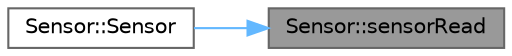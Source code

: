 digraph "Sensor::sensorRead"
{
 // LATEX_PDF_SIZE
  bgcolor="transparent";
  edge [fontname=Helvetica,fontsize=10,labelfontname=Helvetica,labelfontsize=10];
  node [fontname=Helvetica,fontsize=10,shape=box,height=0.2,width=0.4];
  rankdir="RL";
  Node1 [id="Node000001",label="Sensor::sensorRead",height=0.2,width=0.4,color="gray40", fillcolor="grey60", style="filled", fontcolor="black",tooltip="Reads values from the sensors."];
  Node1 -> Node2 [id="edge1_Node000001_Node000002",dir="back",color="steelblue1",style="solid",tooltip=" "];
  Node2 [id="Node000002",label="Sensor::Sensor",height=0.2,width=0.4,color="grey40", fillcolor="white", style="filled",URL="$class_sensor.html#a71b13fc59412b6a8e93aed3d5c51808a",tooltip="Constructs a Sensor object with specified analog input pins with ticker attached to update sensor rea..."];
}
